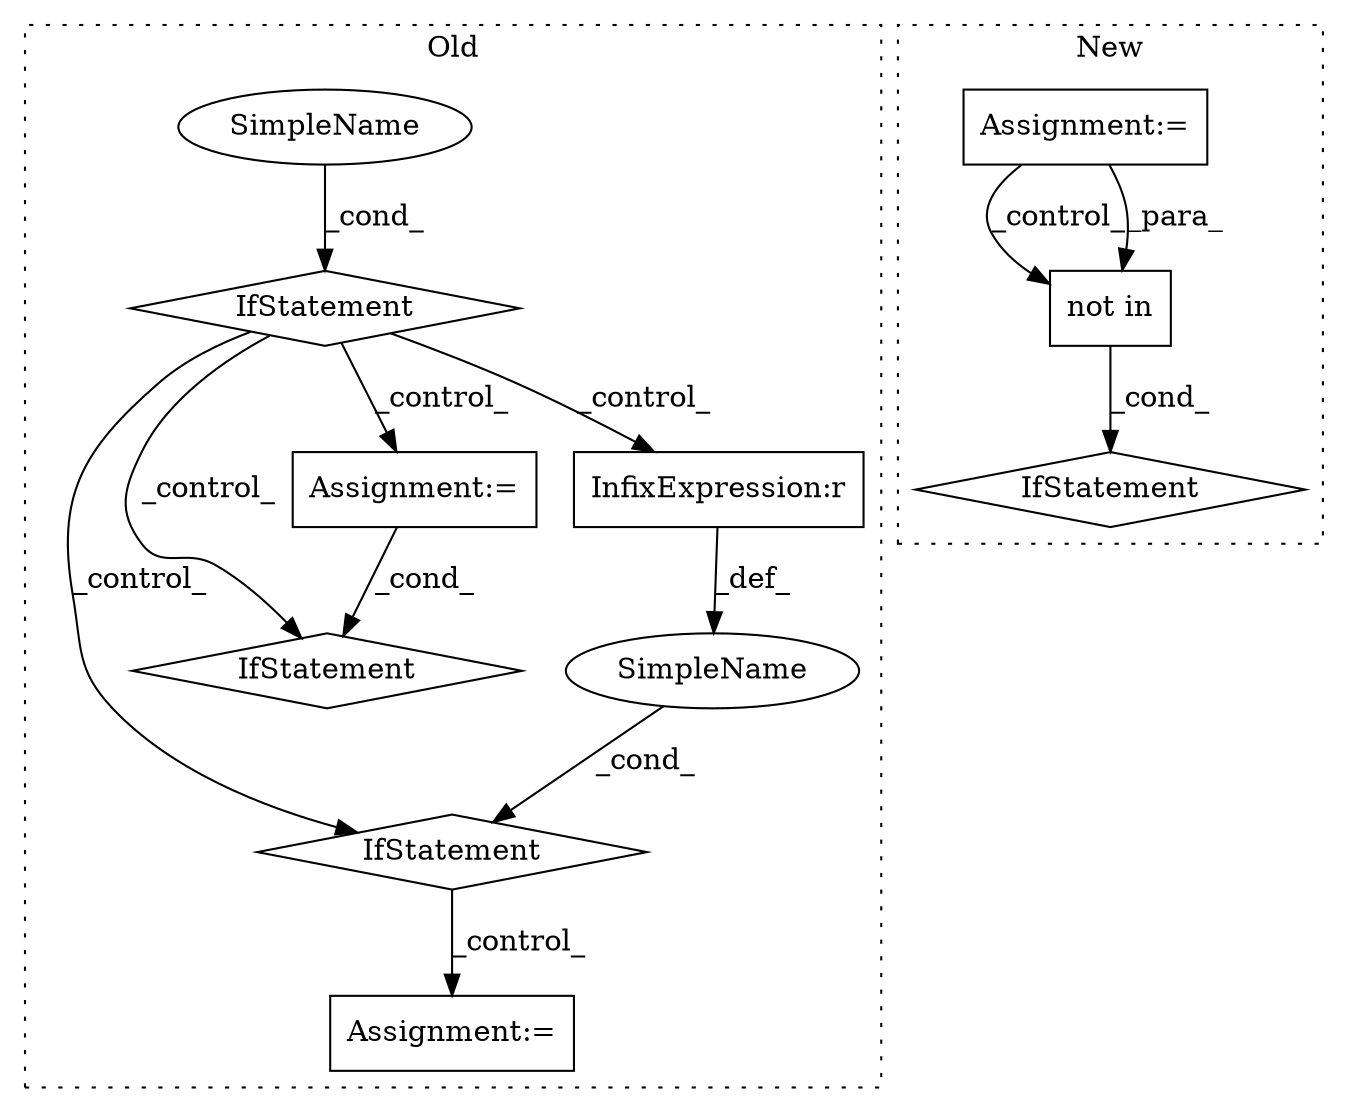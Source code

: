 digraph G {
subgraph cluster0 {
1 [label="IfStatement" a="25" s="23374,23428" l="8,2" shape="diamond"];
4 [label="Assignment:=" a="7" s="23920,24032" l="72,2" shape="box"];
5 [label="SimpleName" a="42" s="" l="" shape="ellipse"];
6 [label="Assignment:=" a="7" s="23890" l="1" shape="box"];
7 [label="IfStatement" a="25" s="23845,23860" l="4,2" shape="diamond"];
8 [label="SimpleName" a="42" s="" l="" shape="ellipse"];
9 [label="InfixExpression:r" a="27" s="23852" l="4" shape="box"];
10 [label="IfStatement" a="25" s="24044,24070" l="4,2" shape="diamond"];
label = "Old";
style="dotted";
}
subgraph cluster1 {
2 [label="not in" a="108" s="23450" l="34" shape="box"];
3 [label="IfStatement" a="25" s="23440,23484" l="10,2" shape="diamond"];
11 [label="Assignment:=" a="7" s="23341,23430" l="65,2" shape="box"];
label = "New";
style="dotted";
}
1 -> 9 [label="_control_"];
1 -> 7 [label="_control_"];
1 -> 4 [label="_control_"];
1 -> 10 [label="_control_"];
2 -> 3 [label="_cond_"];
4 -> 10 [label="_cond_"];
5 -> 1 [label="_cond_"];
7 -> 6 [label="_control_"];
8 -> 7 [label="_cond_"];
9 -> 8 [label="_def_"];
11 -> 2 [label="_control_"];
11 -> 2 [label="_para_"];
}